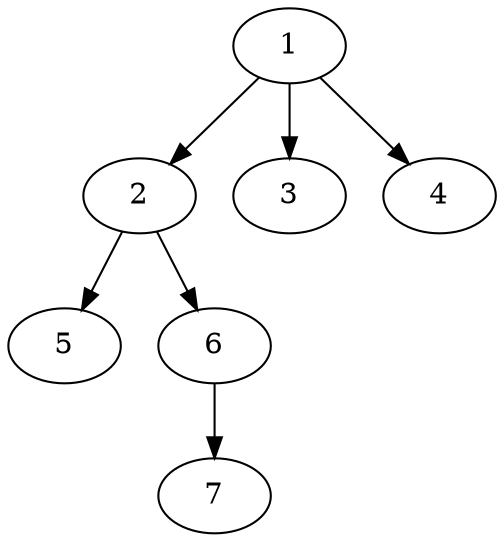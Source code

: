 digraph graphname {
        1 -> 2;
        1 -> 3;
        1 -> 4;
        2 -> 5;
        2 -> 6;
        6 -> 7;
}
